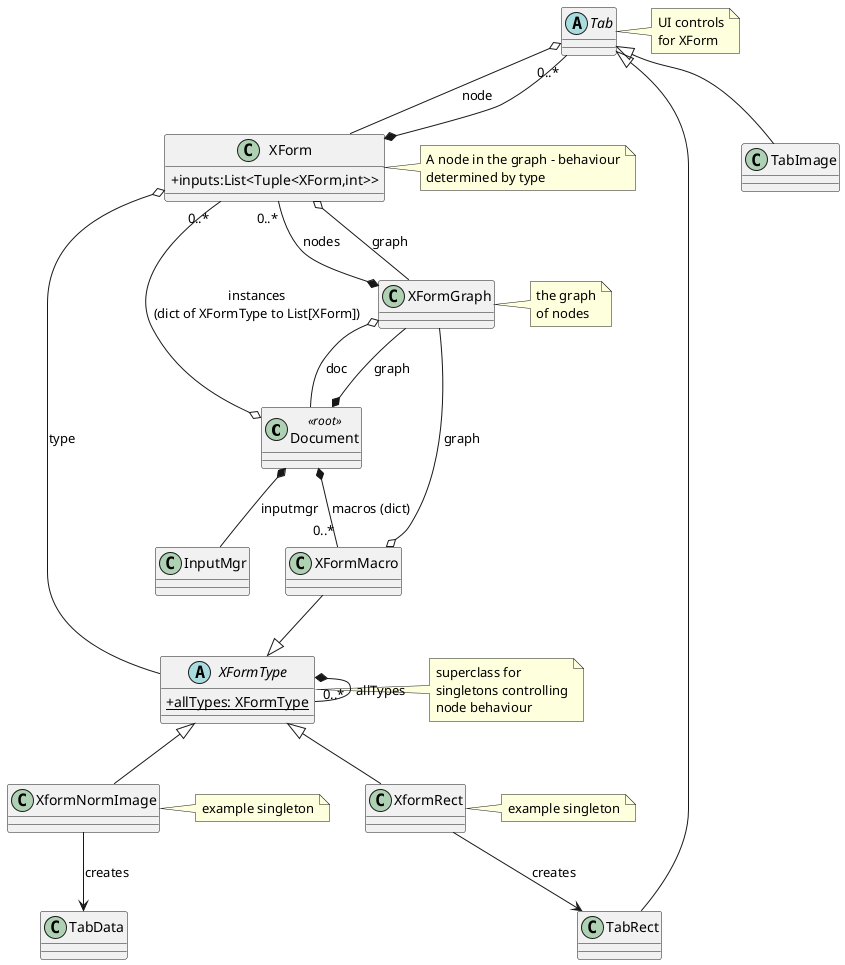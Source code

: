 @startuml
skinparam classAttributeIconSize 0

class Document<<root>>

Document *-- XFormGraph : graph
Document *-- "0..*" XFormMacro : macros (dict)
Document *-- InputMgr : inputmgr

XFormMacro --|> XFormType
XFormMacro o-- XFormGraph : graph
XFormGraph o-- Document : doc


class XForm {
    +inputs:List<Tuple<XForm,int>>
}
note right of XForm
A node in the graph - behaviour
determined by type
end note

abstract class XFormType {
    +{static} allTypes: XFormType
}
note right of XFormType
superclass for
singletons controlling
node behaviour
end note

XFormType *-- "0..*" XFormType : allTypes

XFormGraph *-- "0..*" XForm : nodes

Document o-- "0..*" XForm : instances\n(dict of XFormType to List[XForm])

XForm o-- XFormType : type 
XForm o-- XFormGraph : graph

note right of XFormGraph
the graph
of nodes
end note

XformNormImage -up-|> XFormType
XformRect -up-|> XFormType

note right of XformNormImage
example singleton
end note
note right of XformRect
example singleton
end note

XformRect --> TabRect: creates
XformNormImage --> TabData: creates

abstract class Tab {
}

TabImage -up-|> Tab
TabRect -up-|> Tab


Tab o-- XForm:node
note right of Tab
UI controls
for XForm
end note

XForm *-- "0..*" Tab


@enduml
